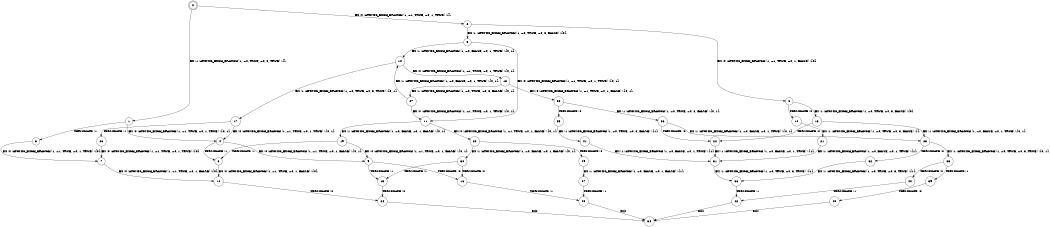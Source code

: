 digraph BCG {
size = "7, 10.5";
center = TRUE;
node [shape = circle];
0 [peripheries = 2];
0 -> 1 [label = "EX !1 !ATOMIC_EXCH_BRANCH (1, +0, TRUE, +0, 3, TRUE) !{}"];
0 -> 2 [label = "EX !0 !ATOMIC_EXCH_BRANCH (1, +1, TRUE, +0, 1, TRUE) !{}"];
1 -> 3 [label = "TERMINATE !1"];
1 -> 4 [label = "EX !0 !ATOMIC_EXCH_BRANCH (1, +1, TRUE, +0, 1, TRUE) !{0, 1}"];
2 -> 5 [label = "EX !1 !ATOMIC_EXCH_BRANCH (1, +0, TRUE, +0, 3, FALSE) !{0}"];
2 -> 6 [label = "EX !0 !ATOMIC_EXCH_BRANCH (1, +1, TRUE, +0, 1, FALSE) !{0}"];
3 -> 7 [label = "EX !0 !ATOMIC_EXCH_BRANCH (1, +1, TRUE, +0, 1, TRUE) !{0}"];
4 -> 8 [label = "TERMINATE !1"];
4 -> 9 [label = "EX !0 !ATOMIC_EXCH_BRANCH (1, +1, TRUE, +0, 1, FALSE) !{0, 1}"];
5 -> 10 [label = "EX !1 !ATOMIC_EXCH_BRANCH (1, +0, FALSE, +0, 1, TRUE) !{0, 1}"];
5 -> 11 [label = "EX !0 !ATOMIC_EXCH_BRANCH (1, +1, TRUE, +0, 1, TRUE) !{0, 1}"];
6 -> 12 [label = "TERMINATE !0"];
6 -> 13 [label = "EX !1 !ATOMIC_EXCH_BRANCH (1, +0, TRUE, +0, 3, FALSE) !{0}"];
7 -> 14 [label = "EX !0 !ATOMIC_EXCH_BRANCH (1, +1, TRUE, +0, 1, FALSE) !{0}"];
8 -> 14 [label = "EX !0 !ATOMIC_EXCH_BRANCH (1, +1, TRUE, +0, 1, FALSE) !{0}"];
9 -> 15 [label = "TERMINATE !1"];
9 -> 16 [label = "TERMINATE !0"];
10 -> 17 [label = "EX !1 !ATOMIC_EXCH_BRANCH (1, +0, TRUE, +0, 3, TRUE) !{0, 1}"];
10 -> 18 [label = "EX !0 !ATOMIC_EXCH_BRANCH (1, +1, TRUE, +0, 1, TRUE) !{0, 1}"];
11 -> 19 [label = "EX !1 !ATOMIC_EXCH_BRANCH (1, +0, FALSE, +0, 1, FALSE) !{0, 1}"];
11 -> 20 [label = "EX !0 !ATOMIC_EXCH_BRANCH (1, +1, TRUE, +0, 1, FALSE) !{0, 1}"];
12 -> 21 [label = "EX !1 !ATOMIC_EXCH_BRANCH (1, +0, TRUE, +0, 3, FALSE) !{}"];
13 -> 22 [label = "TERMINATE !0"];
13 -> 23 [label = "EX !1 !ATOMIC_EXCH_BRANCH (1, +0, FALSE, +0, 1, TRUE) !{0, 1}"];
14 -> 24 [label = "TERMINATE !0"];
15 -> 24 [label = "TERMINATE !0"];
16 -> 25 [label = "TERMINATE !1"];
17 -> 26 [label = "TERMINATE !1"];
17 -> 4 [label = "EX !0 !ATOMIC_EXCH_BRANCH (1, +1, TRUE, +0, 1, TRUE) !{0, 1}"];
18 -> 27 [label = "EX !1 !ATOMIC_EXCH_BRANCH (1, +0, TRUE, +0, 3, FALSE) !{0, 1}"];
18 -> 28 [label = "EX !0 !ATOMIC_EXCH_BRANCH (1, +1, TRUE, +0, 1, FALSE) !{0, 1}"];
19 -> 8 [label = "TERMINATE !1"];
19 -> 9 [label = "EX !0 !ATOMIC_EXCH_BRANCH (1, +1, TRUE, +0, 1, FALSE) !{0, 1}"];
20 -> 29 [label = "TERMINATE !0"];
20 -> 30 [label = "EX !1 !ATOMIC_EXCH_BRANCH (1, +0, FALSE, +0, 1, FALSE) !{0, 1}"];
21 -> 31 [label = "EX !1 !ATOMIC_EXCH_BRANCH (1, +0, FALSE, +0, 1, TRUE) !{1}"];
22 -> 31 [label = "EX !1 !ATOMIC_EXCH_BRANCH (1, +0, FALSE, +0, 1, TRUE) !{1}"];
23 -> 32 [label = "TERMINATE !0"];
23 -> 33 [label = "EX !1 !ATOMIC_EXCH_BRANCH (1, +0, TRUE, +0, 3, TRUE) !{0, 1}"];
24 -> 34 [label = "exit"];
25 -> 34 [label = "exit"];
26 -> 7 [label = "EX !0 !ATOMIC_EXCH_BRANCH (1, +1, TRUE, +0, 1, TRUE) !{0}"];
27 -> 10 [label = "EX !1 !ATOMIC_EXCH_BRANCH (1, +0, FALSE, +0, 1, TRUE) !{0, 1}"];
27 -> 11 [label = "EX !0 !ATOMIC_EXCH_BRANCH (1, +1, TRUE, +0, 1, TRUE) !{0, 1}"];
28 -> 35 [label = "TERMINATE !0"];
28 -> 36 [label = "EX !1 !ATOMIC_EXCH_BRANCH (1, +0, TRUE, +0, 3, FALSE) !{0, 1}"];
29 -> 37 [label = "EX !1 !ATOMIC_EXCH_BRANCH (1, +0, FALSE, +0, 1, FALSE) !{1}"];
30 -> 15 [label = "TERMINATE !1"];
30 -> 16 [label = "TERMINATE !0"];
31 -> 38 [label = "EX !1 !ATOMIC_EXCH_BRANCH (1, +0, TRUE, +0, 3, TRUE) !{1}"];
32 -> 38 [label = "EX !1 !ATOMIC_EXCH_BRANCH (1, +0, TRUE, +0, 3, TRUE) !{1}"];
33 -> 39 [label = "TERMINATE !1"];
33 -> 40 [label = "TERMINATE !0"];
35 -> 41 [label = "EX !1 !ATOMIC_EXCH_BRANCH (1, +0, TRUE, +0, 3, FALSE) !{1}"];
36 -> 22 [label = "TERMINATE !0"];
36 -> 23 [label = "EX !1 !ATOMIC_EXCH_BRANCH (1, +0, FALSE, +0, 1, TRUE) !{0, 1}"];
37 -> 25 [label = "TERMINATE !1"];
38 -> 42 [label = "TERMINATE !1"];
39 -> 43 [label = "TERMINATE !0"];
40 -> 42 [label = "TERMINATE !1"];
41 -> 31 [label = "EX !1 !ATOMIC_EXCH_BRANCH (1, +0, FALSE, +0, 1, TRUE) !{1}"];
42 -> 34 [label = "exit"];
43 -> 34 [label = "exit"];
}
